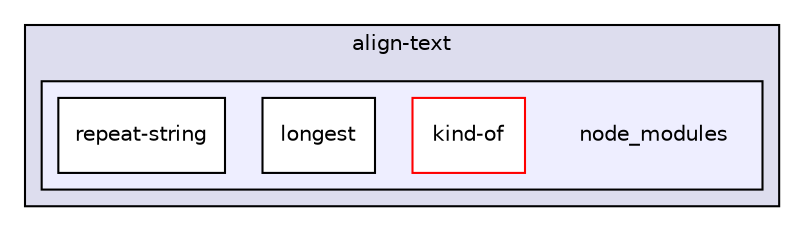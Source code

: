 digraph "gulp-src/node_modules/gulp-uglify/node_modules/uglify-js/node_modules/yargs/node_modules/cliui/node_modules/center-align/node_modules/align-text/node_modules" {
  compound=true
  node [ fontsize="10", fontname="Helvetica"];
  edge [ labelfontsize="10", labelfontname="Helvetica"];
  subgraph clusterdir_938c01fd62680bd884a5db75193a8748 {
    graph [ bgcolor="#ddddee", pencolor="black", label="align-text" fontname="Helvetica", fontsize="10", URL="dir_938c01fd62680bd884a5db75193a8748.html"]
  subgraph clusterdir_72108bc5aeec1ebbf68462e43272cd81 {
    graph [ bgcolor="#eeeeff", pencolor="black", label="" URL="dir_72108bc5aeec1ebbf68462e43272cd81.html"];
    dir_72108bc5aeec1ebbf68462e43272cd81 [shape=plaintext label="node_modules"];
    dir_1cb80729bae9f18355e9e83272425db5 [shape=box label="kind-of" color="red" fillcolor="white" style="filled" URL="dir_1cb80729bae9f18355e9e83272425db5.html"];
    dir_d3520d93e3a405e638a07faa6e4e01a5 [shape=box label="longest" color="black" fillcolor="white" style="filled" URL="dir_d3520d93e3a405e638a07faa6e4e01a5.html"];
    dir_48249b263e06fc96fba9a80043eed6e1 [shape=box label="repeat-string" color="black" fillcolor="white" style="filled" URL="dir_48249b263e06fc96fba9a80043eed6e1.html"];
  }
  }
}
